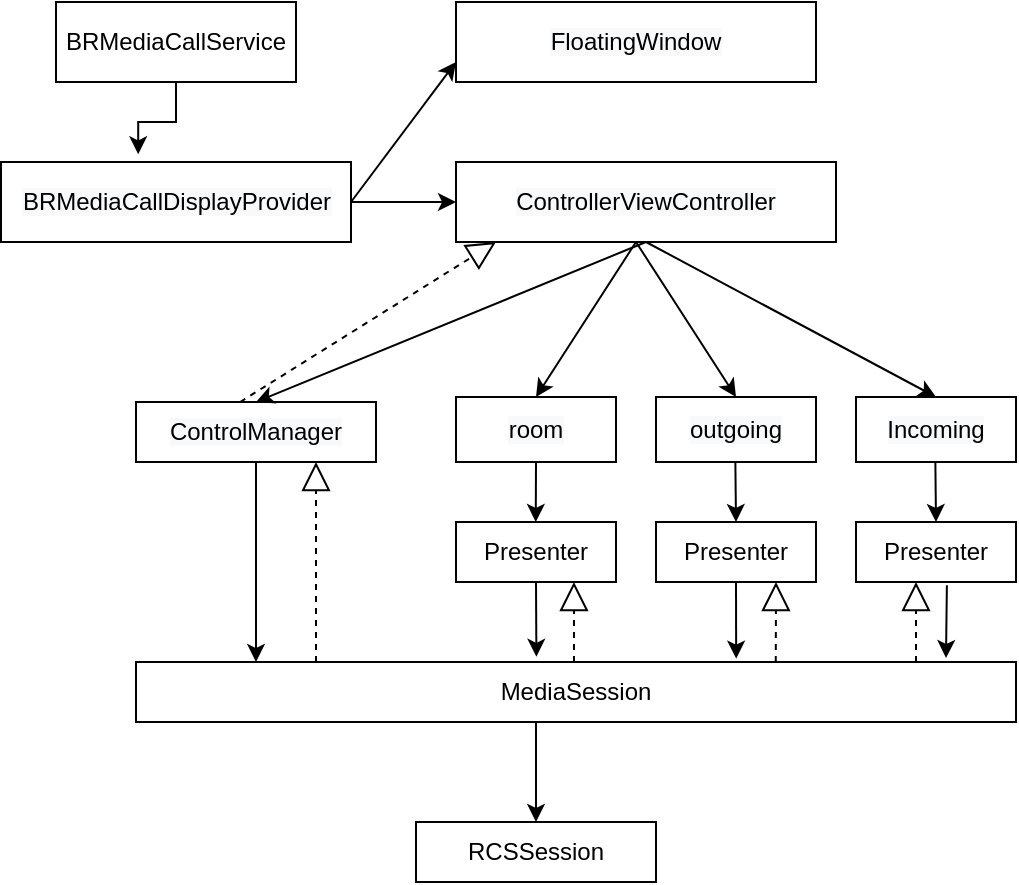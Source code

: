<mxfile version="16.2.1" type="github">
  <diagram id="acTN-JfKOtrDDLTQ5gmf" name="第 1 页">
    <mxGraphModel dx="1031" dy="484" grid="1" gridSize="10" guides="1" tooltips="1" connect="1" arrows="1" fold="1" page="1" pageScale="1" pageWidth="827" pageHeight="1169" math="0" shadow="0">
      <root>
        <mxCell id="0" />
        <mxCell id="1" parent="0" />
        <mxCell id="Y4kB_IvztM1Yx5xasDbs-34" style="edgeStyle=orthogonalEdgeStyle;rounded=0;orthogonalLoop=1;jettySize=auto;html=1;exitX=0.5;exitY=1;exitDx=0;exitDy=0;entryX=0.392;entryY=-0.096;entryDx=0;entryDy=0;entryPerimeter=0;" edge="1" parent="1" source="Y4kB_IvztM1Yx5xasDbs-2" target="Y4kB_IvztM1Yx5xasDbs-4">
          <mxGeometry relative="1" as="geometry" />
        </mxCell>
        <mxCell id="Y4kB_IvztM1Yx5xasDbs-2" value="BRMediaCallService" style="rounded=0;whiteSpace=wrap;html=1;" vertex="1" parent="1">
          <mxGeometry x="40" y="160" width="120" height="40" as="geometry" />
        </mxCell>
        <mxCell id="Y4kB_IvztM1Yx5xasDbs-4" value="&lt;span style=&quot;color: rgb(0 , 0 , 0) ; font-family: &amp;#34;helvetica&amp;#34; ; font-size: 12px ; font-style: normal ; font-weight: 400 ; letter-spacing: normal ; text-align: center ; text-indent: 0px ; text-transform: none ; word-spacing: 0px ; background-color: rgb(248 , 249 , 250) ; display: inline ; float: none&quot;&gt;BRMediaCallDisplayProvider&lt;br&gt;&lt;/span&gt;" style="rounded=0;whiteSpace=wrap;html=1;" vertex="1" parent="1">
          <mxGeometry x="12.5" y="240" width="175" height="40" as="geometry" />
        </mxCell>
        <mxCell id="Y4kB_IvztM1Yx5xasDbs-5" value="&lt;span style=&quot;color: rgb(0 , 0 , 0) ; font-family: &amp;#34;helvetica&amp;#34; ; font-size: 12px ; font-style: normal ; font-weight: 400 ; letter-spacing: normal ; text-align: center ; text-indent: 0px ; text-transform: none ; word-spacing: 0px ; background-color: rgb(248 , 249 , 250) ; display: inline ; float: none&quot;&gt;FloatingWindow&lt;br&gt;&lt;/span&gt;" style="rounded=0;whiteSpace=wrap;html=1;" vertex="1" parent="1">
          <mxGeometry x="240" y="160" width="180" height="40" as="geometry" />
        </mxCell>
        <mxCell id="Y4kB_IvztM1Yx5xasDbs-6" value="&lt;span style=&quot;color: rgb(0 , 0 , 0) ; font-family: &amp;#34;helvetica&amp;#34; ; font-size: 12px ; font-style: normal ; font-weight: 400 ; letter-spacing: normal ; text-align: center ; text-indent: 0px ; text-transform: none ; word-spacing: 0px ; background-color: rgb(248 , 249 , 250) ; display: inline ; float: none&quot;&gt;ControllerViewController&lt;br&gt;&lt;/span&gt;" style="rounded=0;whiteSpace=wrap;html=1;" vertex="1" parent="1">
          <mxGeometry x="240" y="240" width="190" height="40" as="geometry" />
        </mxCell>
        <mxCell id="Y4kB_IvztM1Yx5xasDbs-8" value="" style="endArrow=classic;html=1;rounded=0;entryX=0;entryY=0.75;entryDx=0;entryDy=0;exitX=1;exitY=0.5;exitDx=0;exitDy=0;" edge="1" parent="1" source="Y4kB_IvztM1Yx5xasDbs-4" target="Y4kB_IvztM1Yx5xasDbs-5">
          <mxGeometry width="50" height="50" relative="1" as="geometry">
            <mxPoint x="460" y="500" as="sourcePoint" />
            <mxPoint x="510" y="450" as="targetPoint" />
          </mxGeometry>
        </mxCell>
        <mxCell id="Y4kB_IvztM1Yx5xasDbs-11" value="" style="endArrow=classic;html=1;rounded=0;entryX=0;entryY=0.5;entryDx=0;entryDy=0;exitX=1;exitY=0.5;exitDx=0;exitDy=0;" edge="1" parent="1" source="Y4kB_IvztM1Yx5xasDbs-4" target="Y4kB_IvztM1Yx5xasDbs-6">
          <mxGeometry width="50" height="50" relative="1" as="geometry">
            <mxPoint x="240" y="400" as="sourcePoint" />
            <mxPoint x="320" y="360" as="targetPoint" />
          </mxGeometry>
        </mxCell>
        <mxCell id="Y4kB_IvztM1Yx5xasDbs-14" value="&lt;span style=&quot;color: rgb(0 , 0 , 0) ; font-family: &amp;#34;helvetica&amp;#34; ; font-size: 12px ; font-style: normal ; font-weight: 400 ; letter-spacing: normal ; text-align: center ; text-indent: 0px ; text-transform: none ; word-spacing: 0px ; background-color: rgb(248 , 249 , 250) ; display: inline ; float: none&quot;&gt;Incoming&lt;br&gt;&lt;/span&gt;" style="rounded=0;whiteSpace=wrap;html=1;" vertex="1" parent="1">
          <mxGeometry x="440" y="357.5" width="80" height="32.5" as="geometry" />
        </mxCell>
        <mxCell id="Y4kB_IvztM1Yx5xasDbs-15" value="&lt;span style=&quot;color: rgb(0 , 0 , 0) ; font-family: &amp;#34;helvetica&amp;#34; ; font-size: 12px ; font-style: normal ; font-weight: 400 ; letter-spacing: normal ; text-align: center ; text-indent: 0px ; text-transform: none ; word-spacing: 0px ; background-color: rgb(248 , 249 , 250) ; display: inline ; float: none&quot;&gt;outgoing&lt;br&gt;&lt;/span&gt;" style="rounded=0;whiteSpace=wrap;html=1;" vertex="1" parent="1">
          <mxGeometry x="340" y="357.5" width="80" height="32.5" as="geometry" />
        </mxCell>
        <mxCell id="Y4kB_IvztM1Yx5xasDbs-16" value="&lt;span style=&quot;color: rgb(0 , 0 , 0) ; font-family: &amp;#34;helvetica&amp;#34; ; font-size: 12px ; font-style: normal ; font-weight: 400 ; letter-spacing: normal ; text-align: center ; text-indent: 0px ; text-transform: none ; word-spacing: 0px ; background-color: rgb(248 , 249 , 250) ; display: inline ; float: none&quot;&gt;room&lt;br&gt;&lt;/span&gt;" style="rounded=0;whiteSpace=wrap;html=1;" vertex="1" parent="1">
          <mxGeometry x="240" y="357.5" width="80" height="32.5" as="geometry" />
        </mxCell>
        <mxCell id="Y4kB_IvztM1Yx5xasDbs-20" value="&lt;span style=&quot;color: rgb(0 , 0 , 0) ; font-family: &amp;#34;helvetica&amp;#34; ; font-size: 12px ; font-style: normal ; font-weight: 400 ; letter-spacing: normal ; text-align: center ; text-indent: 0px ; text-transform: none ; word-spacing: 0px ; background-color: rgb(248 , 249 , 250) ; display: inline ; float: none&quot;&gt;ControlManager&lt;br&gt;&lt;/span&gt;" style="rounded=0;whiteSpace=wrap;html=1;" vertex="1" parent="1">
          <mxGeometry x="80" y="360" width="120" height="30" as="geometry" />
        </mxCell>
        <mxCell id="Y4kB_IvztM1Yx5xasDbs-25" value="MediaSession" style="rounded=0;whiteSpace=wrap;html=1;" vertex="1" parent="1">
          <mxGeometry x="80" y="490" width="440" height="30" as="geometry" />
        </mxCell>
        <mxCell id="Y4kB_IvztM1Yx5xasDbs-33" value="RCSSession" style="rounded=0;whiteSpace=wrap;html=1;" vertex="1" parent="1">
          <mxGeometry x="220" y="570" width="120" height="30" as="geometry" />
        </mxCell>
        <mxCell id="Y4kB_IvztM1Yx5xasDbs-35" value="" style="endArrow=classic;html=1;rounded=0;exitX=0.5;exitY=1;exitDx=0;exitDy=0;entryX=0.5;entryY=0;entryDx=0;entryDy=0;" edge="1" parent="1" source="Y4kB_IvztM1Yx5xasDbs-6" target="Y4kB_IvztM1Yx5xasDbs-20">
          <mxGeometry width="50" height="50" relative="1" as="geometry">
            <mxPoint x="460" y="480" as="sourcePoint" />
            <mxPoint x="510" y="430" as="targetPoint" />
          </mxGeometry>
        </mxCell>
        <mxCell id="Y4kB_IvztM1Yx5xasDbs-36" value="" style="endArrow=classic;html=1;rounded=0;entryX=0.5;entryY=0;entryDx=0;entryDy=0;" edge="1" parent="1" target="Y4kB_IvztM1Yx5xasDbs-16">
          <mxGeometry width="50" height="50" relative="1" as="geometry">
            <mxPoint x="330" y="280" as="sourcePoint" />
            <mxPoint x="150" y="360" as="targetPoint" />
          </mxGeometry>
        </mxCell>
        <mxCell id="Y4kB_IvztM1Yx5xasDbs-37" value="" style="endArrow=classic;html=1;rounded=0;entryX=0.5;entryY=0;entryDx=0;entryDy=0;" edge="1" parent="1" target="Y4kB_IvztM1Yx5xasDbs-15">
          <mxGeometry width="50" height="50" relative="1" as="geometry">
            <mxPoint x="330" y="280" as="sourcePoint" />
            <mxPoint x="150" y="360" as="targetPoint" />
          </mxGeometry>
        </mxCell>
        <mxCell id="Y4kB_IvztM1Yx5xasDbs-38" value="" style="endArrow=classic;html=1;rounded=0;exitX=0.5;exitY=1;exitDx=0;exitDy=0;entryX=0.5;entryY=0;entryDx=0;entryDy=0;" edge="1" parent="1" source="Y4kB_IvztM1Yx5xasDbs-6" target="Y4kB_IvztM1Yx5xasDbs-14">
          <mxGeometry width="50" height="50" relative="1" as="geometry">
            <mxPoint x="365" y="320" as="sourcePoint" />
            <mxPoint x="175" y="390" as="targetPoint" />
          </mxGeometry>
        </mxCell>
        <mxCell id="Y4kB_IvztM1Yx5xasDbs-39" value="" style="endArrow=classic;html=1;rounded=0;exitX=0.5;exitY=1;exitDx=0;exitDy=0;" edge="1" parent="1" source="Y4kB_IvztM1Yx5xasDbs-20">
          <mxGeometry width="50" height="50" relative="1" as="geometry">
            <mxPoint x="375" y="330" as="sourcePoint" />
            <mxPoint x="140" y="490" as="targetPoint" />
            <Array as="points">
              <mxPoint x="140" y="490" />
            </Array>
          </mxGeometry>
        </mxCell>
        <mxCell id="Y4kB_IvztM1Yx5xasDbs-40" value="" style="endArrow=classic;html=1;rounded=0;entryX=0.5;entryY=0;entryDx=0;entryDy=0;" edge="1" parent="1" target="Y4kB_IvztM1Yx5xasDbs-33">
          <mxGeometry width="50" height="50" relative="1" as="geometry">
            <mxPoint x="280" y="520" as="sourcePoint" />
            <mxPoint x="195" y="410" as="targetPoint" />
          </mxGeometry>
        </mxCell>
        <mxCell id="Y4kB_IvztM1Yx5xasDbs-41" value="Presenter" style="rounded=0;whiteSpace=wrap;html=1;" vertex="1" parent="1">
          <mxGeometry x="240" y="420" width="80" height="30" as="geometry" />
        </mxCell>
        <mxCell id="Y4kB_IvztM1Yx5xasDbs-42" value="Presenter" style="rounded=0;whiteSpace=wrap;html=1;" vertex="1" parent="1">
          <mxGeometry x="340" y="420" width="80" height="30" as="geometry" />
        </mxCell>
        <mxCell id="Y4kB_IvztM1Yx5xasDbs-43" value="Presenter" style="rounded=0;whiteSpace=wrap;html=1;" vertex="1" parent="1">
          <mxGeometry x="440" y="420" width="80" height="30" as="geometry" />
        </mxCell>
        <mxCell id="Y4kB_IvztM1Yx5xasDbs-44" value="" style="endArrow=classic;html=1;rounded=0;exitX=0.5;exitY=1;exitDx=0;exitDy=0;entryX=0.455;entryY=-0.087;entryDx=0;entryDy=0;entryPerimeter=0;" edge="1" parent="1" source="Y4kB_IvztM1Yx5xasDbs-41" target="Y4kB_IvztM1Yx5xasDbs-25">
          <mxGeometry width="50" height="50" relative="1" as="geometry">
            <mxPoint x="280" y="480" as="sourcePoint" />
            <mxPoint x="330" y="430" as="targetPoint" />
          </mxGeometry>
        </mxCell>
        <mxCell id="Y4kB_IvztM1Yx5xasDbs-47" value="" style="endArrow=classic;html=1;rounded=0;exitX=0.5;exitY=1;exitDx=0;exitDy=0;entryX=0.682;entryY=-0.056;entryDx=0;entryDy=0;entryPerimeter=0;" edge="1" parent="1" source="Y4kB_IvztM1Yx5xasDbs-42" target="Y4kB_IvztM1Yx5xasDbs-25">
          <mxGeometry width="50" height="50" relative="1" as="geometry">
            <mxPoint x="290" y="460" as="sourcePoint" />
            <mxPoint x="250" y="500" as="targetPoint" />
          </mxGeometry>
        </mxCell>
        <mxCell id="Y4kB_IvztM1Yx5xasDbs-48" value="" style="endArrow=classic;html=1;rounded=0;exitX=0.568;exitY=1.056;exitDx=0;exitDy=0;exitPerimeter=0;" edge="1" parent="1" source="Y4kB_IvztM1Yx5xasDbs-43">
          <mxGeometry width="50" height="50" relative="1" as="geometry">
            <mxPoint x="300" y="470" as="sourcePoint" />
            <mxPoint x="485" y="488" as="targetPoint" />
          </mxGeometry>
        </mxCell>
        <mxCell id="Y4kB_IvztM1Yx5xasDbs-49" value="" style="endArrow=classic;html=1;rounded=0;entryX=0.455;entryY=-0.087;entryDx=0;entryDy=0;entryPerimeter=0;" edge="1" parent="1">
          <mxGeometry width="50" height="50" relative="1" as="geometry">
            <mxPoint x="280" y="390" as="sourcePoint" />
            <mxPoint x="279.88" y="420" as="targetPoint" />
          </mxGeometry>
        </mxCell>
        <mxCell id="Y4kB_IvztM1Yx5xasDbs-50" value="" style="endArrow=classic;html=1;rounded=0;exitX=0.5;exitY=1;exitDx=0;exitDy=0;" edge="1" parent="1">
          <mxGeometry width="50" height="50" relative="1" as="geometry">
            <mxPoint x="379.68" y="390" as="sourcePoint" />
            <mxPoint x="380" y="420" as="targetPoint" />
          </mxGeometry>
        </mxCell>
        <mxCell id="Y4kB_IvztM1Yx5xasDbs-51" value="" style="endArrow=classic;html=1;rounded=0;exitX=0.5;exitY=1;exitDx=0;exitDy=0;" edge="1" parent="1">
          <mxGeometry width="50" height="50" relative="1" as="geometry">
            <mxPoint x="479.68" y="390" as="sourcePoint" />
            <mxPoint x="480" y="420" as="targetPoint" />
          </mxGeometry>
        </mxCell>
        <mxCell id="Y4kB_IvztM1Yx5xasDbs-54" value="" style="endArrow=block;dashed=1;endFill=0;endSize=12;html=1;rounded=0;entryX=0.75;entryY=1;entryDx=0;entryDy=0;" edge="1" parent="1" target="Y4kB_IvztM1Yx5xasDbs-20">
          <mxGeometry width="160" relative="1" as="geometry">
            <mxPoint x="170" y="490" as="sourcePoint" />
            <mxPoint x="630" y="520" as="targetPoint" />
          </mxGeometry>
        </mxCell>
        <mxCell id="Y4kB_IvztM1Yx5xasDbs-55" value="" style="endArrow=block;dashed=1;endFill=0;endSize=12;html=1;rounded=0;entryX=0.518;entryY=1.1;entryDx=0;entryDy=0;entryPerimeter=0;" edge="1" parent="1">
          <mxGeometry width="160" relative="1" as="geometry">
            <mxPoint x="470" y="490" as="sourcePoint" />
            <mxPoint x="470.0" y="450" as="targetPoint" />
          </mxGeometry>
        </mxCell>
        <mxCell id="Y4kB_IvztM1Yx5xasDbs-56" value="" style="endArrow=block;dashed=1;endFill=0;endSize=12;html=1;rounded=0;entryX=0.518;entryY=1.1;entryDx=0;entryDy=0;entryPerimeter=0;exitX=0.727;exitY=0;exitDx=0;exitDy=0;exitPerimeter=0;" edge="1" parent="1" source="Y4kB_IvztM1Yx5xasDbs-25">
          <mxGeometry width="160" relative="1" as="geometry">
            <mxPoint x="400" y="480" as="sourcePoint" />
            <mxPoint x="400.0" y="450" as="targetPoint" />
          </mxGeometry>
        </mxCell>
        <mxCell id="Y4kB_IvztM1Yx5xasDbs-57" value="" style="endArrow=block;dashed=1;endFill=0;endSize=12;html=1;rounded=0;entryX=0.518;entryY=1.1;entryDx=0;entryDy=0;entryPerimeter=0;" edge="1" parent="1">
          <mxGeometry width="160" relative="1" as="geometry">
            <mxPoint x="299" y="490" as="sourcePoint" />
            <mxPoint x="298.96" y="450" as="targetPoint" />
          </mxGeometry>
        </mxCell>
        <mxCell id="Y4kB_IvztM1Yx5xasDbs-58" value="" style="endArrow=block;dashed=1;endFill=0;endSize=12;html=1;rounded=0;exitX=0.75;exitY=0;exitDx=0;exitDy=0;entryX=0.105;entryY=1;entryDx=0;entryDy=0;entryPerimeter=0;" edge="1" parent="1" target="Y4kB_IvztM1Yx5xasDbs-6">
          <mxGeometry width="160" relative="1" as="geometry">
            <mxPoint x="132.08" y="360" as="sourcePoint" />
            <mxPoint x="130.0" y="313" as="targetPoint" />
          </mxGeometry>
        </mxCell>
      </root>
    </mxGraphModel>
  </diagram>
</mxfile>
